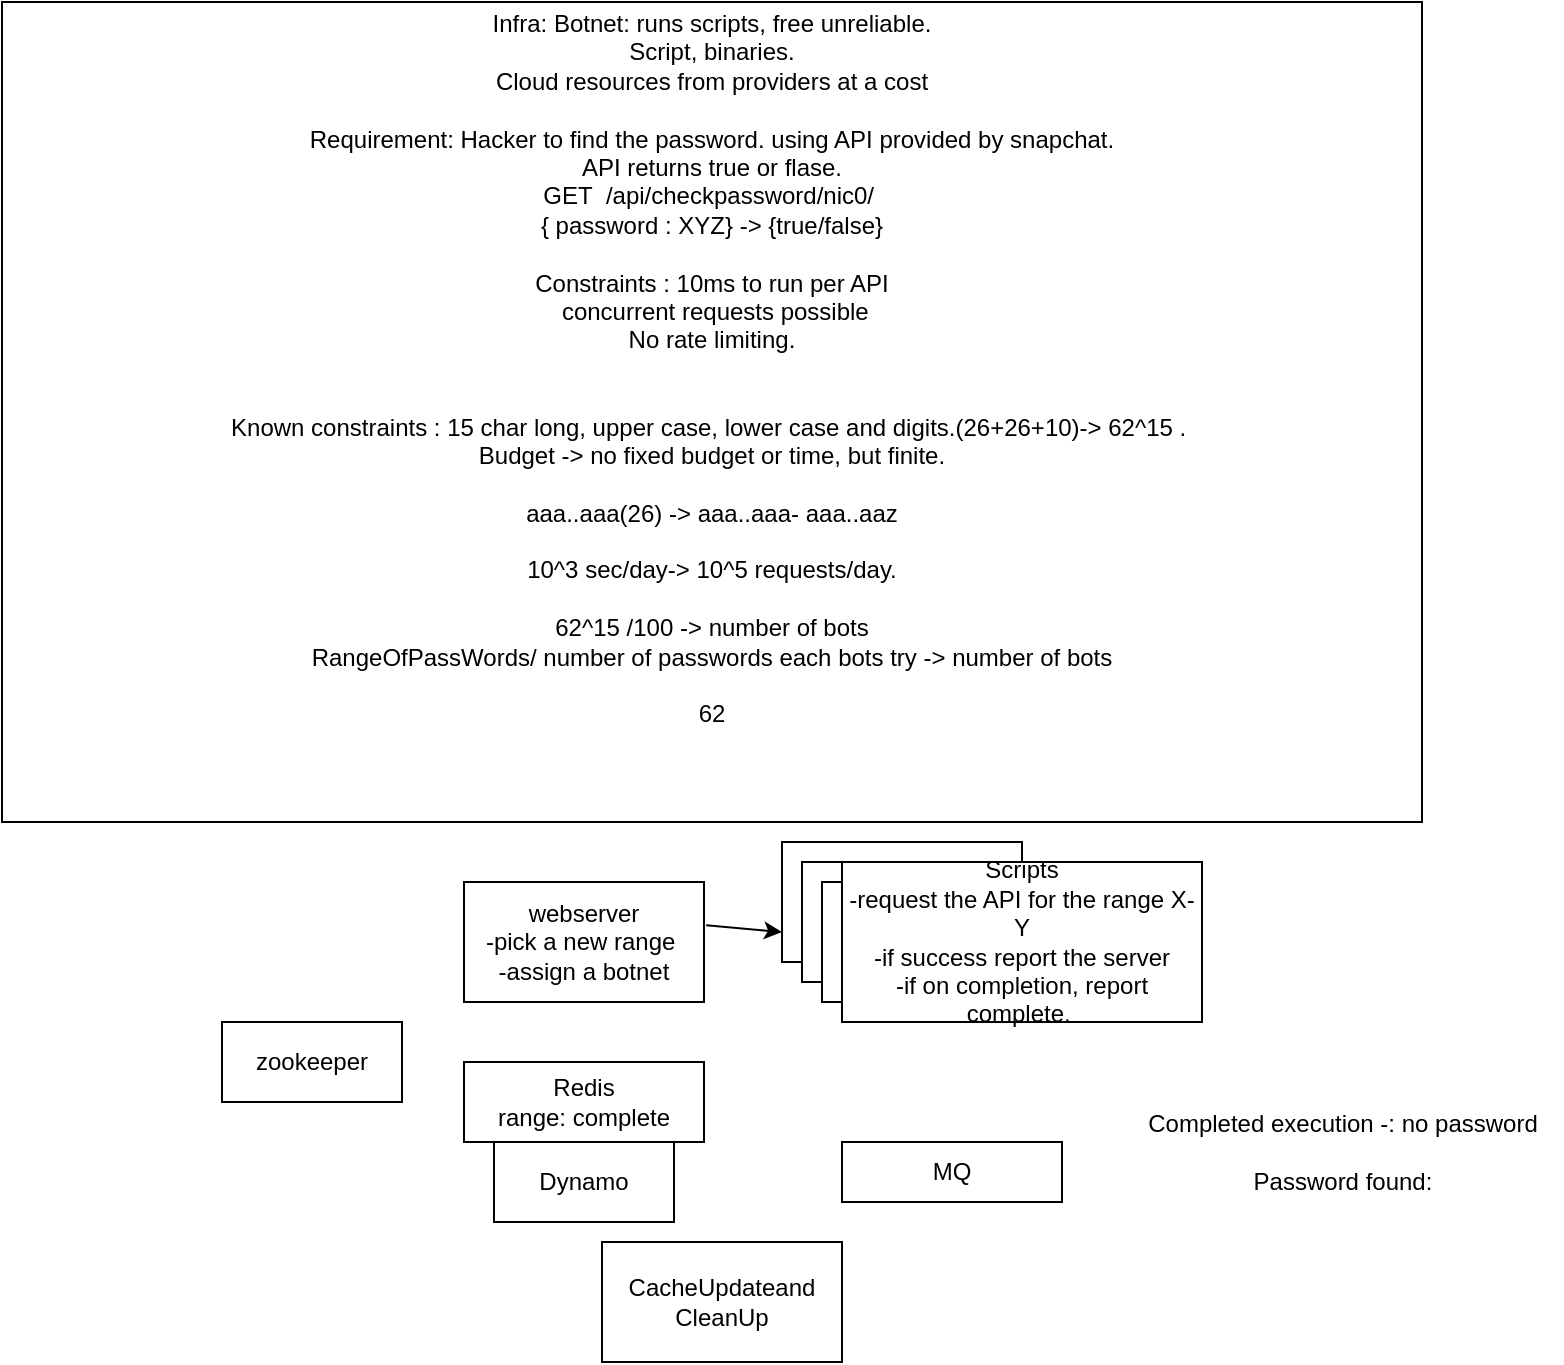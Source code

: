 <mxfile version="24.7.7">
  <diagram name="Page-1" id="mu82V_iXrGguB6jZ2PsU">
    <mxGraphModel dx="2983" dy="857" grid="1" gridSize="10" guides="1" tooltips="1" connect="1" arrows="1" fold="1" page="1" pageScale="1" pageWidth="850" pageHeight="1100" math="0" shadow="0">
      <root>
        <mxCell id="0" />
        <mxCell id="1" parent="0" />
        <mxCell id="qjWE3B668ZPwpdVvbf3O-1" value="Infra: Botnet: runs scripts, free unreliable.&lt;div&gt;Script, binaries.&lt;/div&gt;&lt;div&gt;Cloud resources from providers at a cost&lt;/div&gt;&lt;div&gt;&lt;br&gt;&lt;/div&gt;&lt;div&gt;Requirement: Hacker to find the password. using API provided by snapchat.&lt;/div&gt;&lt;div&gt;API returns true or flase.&lt;/div&gt;&lt;div&gt;GET&amp;nbsp; /api/checkpassword/nic0/&amp;nbsp;&lt;/div&gt;&lt;div&gt;{ password : XYZ} -&amp;gt; {true/false}&lt;/div&gt;&lt;div&gt;&lt;br&gt;&lt;/div&gt;&lt;div&gt;Constraints : 10ms to run per API&lt;/div&gt;&lt;div&gt;&amp;nbsp;concurrent requests possible&lt;/div&gt;&lt;div&gt;No rate limiting.&lt;/div&gt;&lt;div&gt;&lt;br&gt;&lt;/div&gt;&lt;div&gt;&lt;br&gt;&lt;/div&gt;&lt;div&gt;Known constraints : 15 char long, upper case, lower case and digits.(26+26+10)-&amp;gt;&amp;nbsp;&lt;span style=&quot;background-color: initial;&quot;&gt;62^15 .&amp;nbsp;&lt;/span&gt;&lt;/div&gt;&lt;div&gt;Budget -&amp;gt; no fixed budget or time, but finite.&lt;/div&gt;&lt;div&gt;&lt;br&gt;&lt;/div&gt;&lt;div&gt;aaa..aaa(26) -&amp;gt;&amp;nbsp;&lt;span style=&quot;background-color: initial;&quot;&gt;aaa..aaa-&amp;nbsp;&lt;/span&gt;&lt;span style=&quot;background-color: initial;&quot;&gt;aaa..aaz&lt;/span&gt;&lt;/div&gt;&lt;div&gt;&lt;br&gt;&lt;/div&gt;&lt;div&gt;10^3 sec/day-&amp;gt; 10^5 requests/day.&lt;/div&gt;&lt;div&gt;&lt;br&gt;&lt;/div&gt;&lt;div&gt;62^15 /100 -&amp;gt; number of bots&lt;br&gt;&lt;/div&gt;&lt;div&gt;RangeOfPassWords/ number of passwords each bots try -&amp;gt; number of bots&lt;/div&gt;&lt;div&gt;&lt;br&gt;&lt;/div&gt;&lt;div&gt;62&lt;/div&gt;&lt;div&gt;&lt;br&gt;&lt;/div&gt;&lt;div&gt;&lt;br&gt;&lt;/div&gt;&lt;div&gt;&lt;br&gt;&lt;/div&gt;" style="rounded=0;whiteSpace=wrap;html=1;" parent="1" vertex="1">
          <mxGeometry x="-60" y="160" width="710" height="410" as="geometry" />
        </mxCell>
        <mxCell id="qjWE3B668ZPwpdVvbf3O-2" value="webserver&lt;div&gt;-pick a new range&amp;nbsp;&lt;/div&gt;&lt;div&gt;-assign a botnet&lt;/div&gt;" style="rounded=0;whiteSpace=wrap;html=1;" parent="1" vertex="1">
          <mxGeometry x="171" y="600" width="120" height="60" as="geometry" />
        </mxCell>
        <mxCell id="qjWE3B668ZPwpdVvbf3O-3" value="" style="rounded=0;whiteSpace=wrap;html=1;" parent="1" vertex="1">
          <mxGeometry x="330" y="580" width="120" height="60" as="geometry" />
        </mxCell>
        <mxCell id="qjWE3B668ZPwpdVvbf3O-4" value="" style="rounded=0;whiteSpace=wrap;html=1;" parent="1" vertex="1">
          <mxGeometry x="340" y="590" width="120" height="60" as="geometry" />
        </mxCell>
        <mxCell id="qjWE3B668ZPwpdVvbf3O-5" value="" style="rounded=0;whiteSpace=wrap;html=1;" parent="1" vertex="1">
          <mxGeometry x="350" y="600" width="120" height="60" as="geometry" />
        </mxCell>
        <mxCell id="qjWE3B668ZPwpdVvbf3O-6" value="Scripts&lt;div&gt;-request the API for the range X-Y&lt;/div&gt;&lt;div&gt;-if success report the server&lt;/div&gt;&lt;div&gt;-if on completion, report complete.&amp;nbsp;&lt;/div&gt;" style="rounded=0;whiteSpace=wrap;html=1;" parent="1" vertex="1">
          <mxGeometry x="360" y="590" width="180" height="80" as="geometry" />
        </mxCell>
        <mxCell id="qjWE3B668ZPwpdVvbf3O-7" value="Redis&lt;div&gt;range: complete&lt;/div&gt;" style="whiteSpace=wrap;html=1;" parent="1" vertex="1">
          <mxGeometry x="171" y="690" width="120" height="40" as="geometry" />
        </mxCell>
        <mxCell id="qjWE3B668ZPwpdVvbf3O-8" value="CacheUpdateand&lt;div&gt;CleanUp&lt;/div&gt;" style="rounded=0;whiteSpace=wrap;html=1;" parent="1" vertex="1">
          <mxGeometry x="240" y="780" width="120" height="60" as="geometry" />
        </mxCell>
        <mxCell id="qjWE3B668ZPwpdVvbf3O-9" value="MQ" style="rounded=0;whiteSpace=wrap;html=1;" parent="1" vertex="1">
          <mxGeometry x="360" y="730" width="110" height="30" as="geometry" />
        </mxCell>
        <mxCell id="qjWE3B668ZPwpdVvbf3O-10" value="Completed execution -: no password&lt;div&gt;&lt;br&gt;&lt;/div&gt;&lt;div&gt;Password found:&lt;/div&gt;" style="text;html=1;align=center;verticalAlign=middle;resizable=0;points=[];autosize=1;strokeColor=none;fillColor=none;" parent="1" vertex="1">
          <mxGeometry x="500" y="705" width="220" height="60" as="geometry" />
        </mxCell>
        <mxCell id="qjWE3B668ZPwpdVvbf3O-12" value="zookeeper" style="rounded=0;whiteSpace=wrap;html=1;" parent="1" vertex="1">
          <mxGeometry x="50" y="670" width="90" height="40" as="geometry" />
        </mxCell>
        <mxCell id="qjWE3B668ZPwpdVvbf3O-13" value="" style="endArrow=classic;html=1;rounded=0;exitX=1.009;exitY=0.361;exitDx=0;exitDy=0;exitPerimeter=0;entryX=0;entryY=0.75;entryDx=0;entryDy=0;" parent="1" source="qjWE3B668ZPwpdVvbf3O-2" target="qjWE3B668ZPwpdVvbf3O-3" edge="1">
          <mxGeometry width="50" height="50" relative="1" as="geometry">
            <mxPoint x="360" y="620" as="sourcePoint" />
            <mxPoint x="410" y="570" as="targetPoint" />
          </mxGeometry>
        </mxCell>
        <mxCell id="qjWE3B668ZPwpdVvbf3O-16" value="Dynamo" style="rounded=0;whiteSpace=wrap;html=1;" parent="1" vertex="1">
          <mxGeometry x="186" y="730" width="90" height="40" as="geometry" />
        </mxCell>
      </root>
    </mxGraphModel>
  </diagram>
</mxfile>
